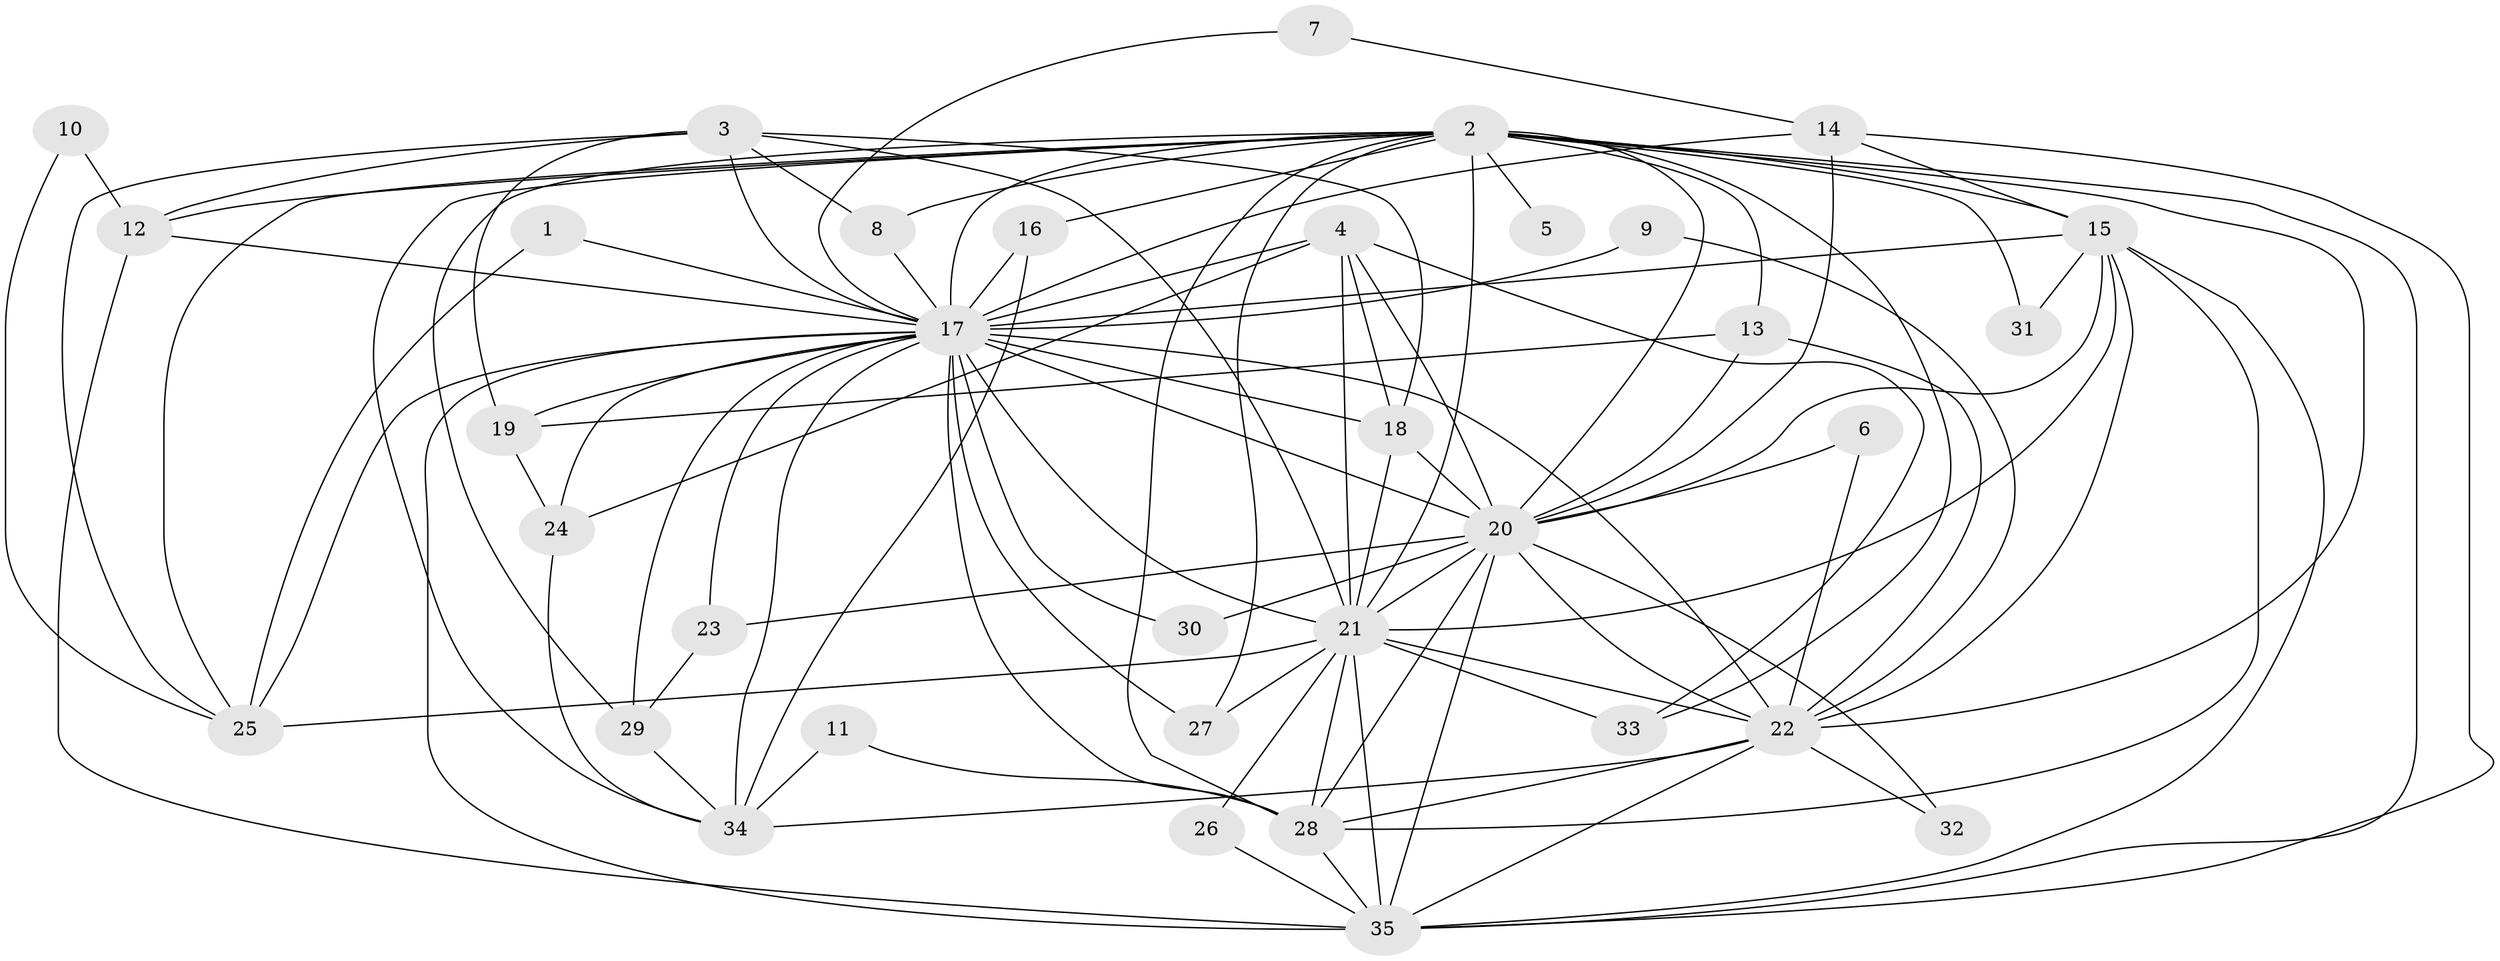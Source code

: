 // original degree distribution, {24: 0.012195121951219513, 17: 0.024390243902439025, 32: 0.012195121951219513, 11: 0.012195121951219513, 12: 0.012195121951219513, 20: 0.024390243902439025, 19: 0.012195121951219513, 10: 0.012195121951219513, 2: 0.5853658536585366, 7: 0.012195121951219513, 5: 0.036585365853658534, 4: 0.07317073170731707, 3: 0.12195121951219512, 6: 0.04878048780487805}
// Generated by graph-tools (version 1.1) at 2025/36/03/04/25 23:36:27]
// undirected, 35 vertices, 102 edges
graph export_dot {
  node [color=gray90,style=filled];
  1;
  2;
  3;
  4;
  5;
  6;
  7;
  8;
  9;
  10;
  11;
  12;
  13;
  14;
  15;
  16;
  17;
  18;
  19;
  20;
  21;
  22;
  23;
  24;
  25;
  26;
  27;
  28;
  29;
  30;
  31;
  32;
  33;
  34;
  35;
  1 -- 17 [weight=1.0];
  1 -- 25 [weight=1.0];
  2 -- 5 [weight=1.0];
  2 -- 8 [weight=1.0];
  2 -- 12 [weight=1.0];
  2 -- 13 [weight=1.0];
  2 -- 15 [weight=2.0];
  2 -- 16 [weight=1.0];
  2 -- 17 [weight=3.0];
  2 -- 20 [weight=1.0];
  2 -- 21 [weight=1.0];
  2 -- 22 [weight=1.0];
  2 -- 25 [weight=1.0];
  2 -- 27 [weight=1.0];
  2 -- 28 [weight=1.0];
  2 -- 29 [weight=1.0];
  2 -- 31 [weight=1.0];
  2 -- 33 [weight=2.0];
  2 -- 34 [weight=1.0];
  2 -- 35 [weight=2.0];
  3 -- 8 [weight=1.0];
  3 -- 12 [weight=1.0];
  3 -- 17 [weight=2.0];
  3 -- 18 [weight=1.0];
  3 -- 19 [weight=1.0];
  3 -- 21 [weight=1.0];
  3 -- 25 [weight=1.0];
  4 -- 17 [weight=1.0];
  4 -- 18 [weight=1.0];
  4 -- 20 [weight=1.0];
  4 -- 21 [weight=1.0];
  4 -- 24 [weight=1.0];
  4 -- 33 [weight=1.0];
  6 -- 20 [weight=1.0];
  6 -- 22 [weight=1.0];
  7 -- 14 [weight=1.0];
  7 -- 17 [weight=1.0];
  8 -- 17 [weight=1.0];
  9 -- 17 [weight=1.0];
  9 -- 22 [weight=2.0];
  10 -- 12 [weight=1.0];
  10 -- 25 [weight=1.0];
  11 -- 28 [weight=1.0];
  11 -- 34 [weight=2.0];
  12 -- 17 [weight=1.0];
  12 -- 35 [weight=1.0];
  13 -- 19 [weight=1.0];
  13 -- 20 [weight=1.0];
  13 -- 22 [weight=1.0];
  14 -- 15 [weight=1.0];
  14 -- 17 [weight=1.0];
  14 -- 20 [weight=1.0];
  14 -- 35 [weight=1.0];
  15 -- 17 [weight=5.0];
  15 -- 20 [weight=2.0];
  15 -- 21 [weight=2.0];
  15 -- 22 [weight=3.0];
  15 -- 28 [weight=2.0];
  15 -- 31 [weight=1.0];
  15 -- 35 [weight=2.0];
  16 -- 17 [weight=1.0];
  16 -- 34 [weight=1.0];
  17 -- 18 [weight=1.0];
  17 -- 19 [weight=1.0];
  17 -- 20 [weight=3.0];
  17 -- 21 [weight=3.0];
  17 -- 22 [weight=3.0];
  17 -- 23 [weight=1.0];
  17 -- 24 [weight=3.0];
  17 -- 25 [weight=1.0];
  17 -- 27 [weight=1.0];
  17 -- 28 [weight=3.0];
  17 -- 29 [weight=1.0];
  17 -- 30 [weight=2.0];
  17 -- 34 [weight=1.0];
  17 -- 35 [weight=3.0];
  18 -- 20 [weight=1.0];
  18 -- 21 [weight=1.0];
  19 -- 24 [weight=1.0];
  20 -- 21 [weight=1.0];
  20 -- 22 [weight=1.0];
  20 -- 23 [weight=1.0];
  20 -- 28 [weight=2.0];
  20 -- 30 [weight=1.0];
  20 -- 32 [weight=1.0];
  20 -- 35 [weight=2.0];
  21 -- 22 [weight=1.0];
  21 -- 25 [weight=2.0];
  21 -- 26 [weight=1.0];
  21 -- 27 [weight=1.0];
  21 -- 28 [weight=1.0];
  21 -- 33 [weight=1.0];
  21 -- 35 [weight=3.0];
  22 -- 28 [weight=1.0];
  22 -- 32 [weight=1.0];
  22 -- 34 [weight=1.0];
  22 -- 35 [weight=1.0];
  23 -- 29 [weight=1.0];
  24 -- 34 [weight=1.0];
  26 -- 35 [weight=1.0];
  28 -- 35 [weight=1.0];
  29 -- 34 [weight=1.0];
}
